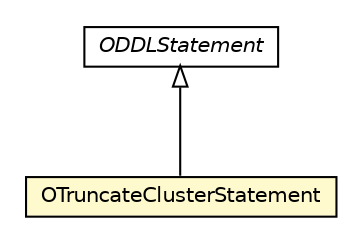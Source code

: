 #!/usr/local/bin/dot
#
# Class diagram 
# Generated by UMLGraph version R5_6-24-gf6e263 (http://www.umlgraph.org/)
#

digraph G {
	edge [fontname="Helvetica",fontsize=10,labelfontname="Helvetica",labelfontsize=10];
	node [fontname="Helvetica",fontsize=10,shape=plaintext];
	nodesep=0.25;
	ranksep=0.5;
	// com.orientechnologies.orient.core.sql.parser.ODDLStatement
	c7323521 [label=<<table title="com.orientechnologies.orient.core.sql.parser.ODDLStatement" border="0" cellborder="1" cellspacing="0" cellpadding="2" port="p" href="./ODDLStatement.html">
		<tr><td><table border="0" cellspacing="0" cellpadding="1">
<tr><td align="center" balign="center"><font face="Helvetica-Oblique"> ODDLStatement </font></td></tr>
		</table></td></tr>
		</table>>, URL="./ODDLStatement.html", fontname="Helvetica", fontcolor="black", fontsize=10.0];
	// com.orientechnologies.orient.core.sql.parser.OTruncateClusterStatement
	c7323655 [label=<<table title="com.orientechnologies.orient.core.sql.parser.OTruncateClusterStatement" border="0" cellborder="1" cellspacing="0" cellpadding="2" port="p" bgcolor="lemonChiffon" href="./OTruncateClusterStatement.html">
		<tr><td><table border="0" cellspacing="0" cellpadding="1">
<tr><td align="center" balign="center"> OTruncateClusterStatement </td></tr>
		</table></td></tr>
		</table>>, URL="./OTruncateClusterStatement.html", fontname="Helvetica", fontcolor="black", fontsize=10.0];
	//com.orientechnologies.orient.core.sql.parser.OTruncateClusterStatement extends com.orientechnologies.orient.core.sql.parser.ODDLStatement
	c7323521:p -> c7323655:p [dir=back,arrowtail=empty];
}

